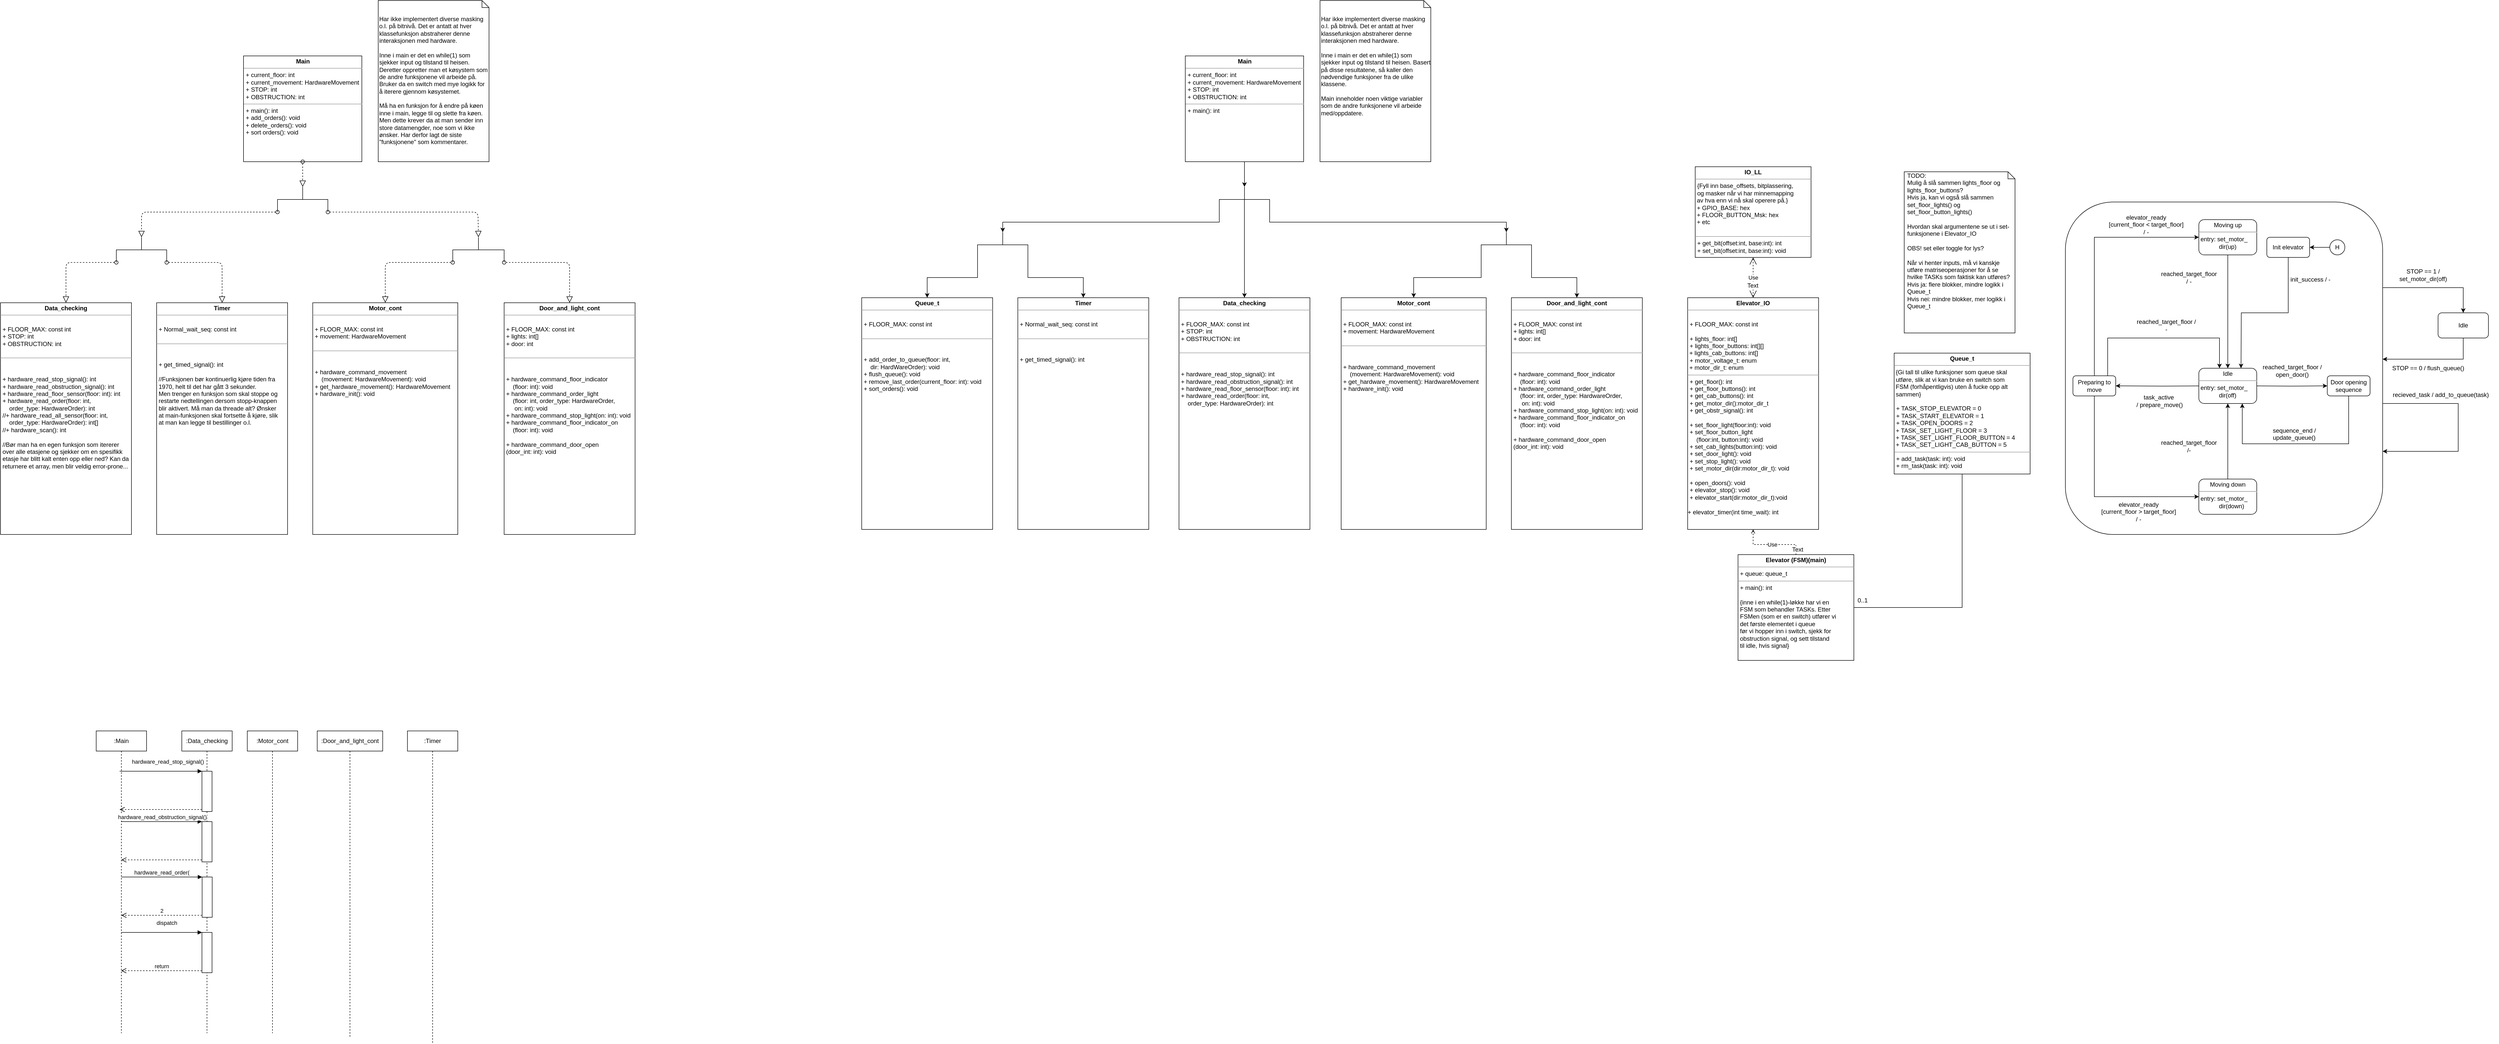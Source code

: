<mxfile version="12.6.5" type="github">
  <diagram id="YrEsEyhWu3hXoQOjm_HI" name="Page-1">
    <mxGraphModel dx="4281" dy="1478" grid="1" gridSize="10" guides="1" tooltips="1" connect="1" arrows="1" fold="1" page="1" pageScale="1" pageWidth="850" pageHeight="1100" math="0" shadow="0">
      <root>
        <mxCell id="0"/>
        <mxCell id="1" parent="0"/>
        <mxCell id="C38wLQTlaXFm4lsVWahA-2" style="edgeStyle=orthogonalEdgeStyle;rounded=0;orthogonalLoop=1;jettySize=auto;html=1;entryX=1;entryY=0.75;entryDx=0;entryDy=0;" parent="1" target="C38wLQTlaXFm4lsVWahA-3" edge="1">
          <mxGeometry relative="1" as="geometry">
            <mxPoint x="1420" y="469" as="sourcePoint"/>
            <mxPoint x="1570" y="535" as="targetPoint"/>
            <Array as="points">
              <mxPoint x="1420" y="510"/>
              <mxPoint x="1570" y="510"/>
              <mxPoint x="1570" y="605"/>
            </Array>
          </mxGeometry>
        </mxCell>
        <mxCell id="C38wLQTlaXFm4lsVWahA-3" value="" style="rounded=1;whiteSpace=wrap;html=1;shadow=0;glass=0;comic=0;" parent="1" vertex="1">
          <mxGeometry x="790" y="110" width="630" height="660" as="geometry"/>
        </mxCell>
        <mxCell id="C38wLQTlaXFm4lsVWahA-4" value="&lt;p style=&quot;margin: 0px ; margin-top: 4px ; text-align: center&quot;&gt;&lt;b&gt;Elevator_IO&lt;/b&gt;&lt;/p&gt;&lt;hr size=&quot;1&quot;&gt;&lt;br&gt;&lt;p style=&quot;margin: 0px ; margin-left: 4px&quot;&gt;+ FLOOR_MAX: const int&lt;/p&gt;&lt;p style=&quot;margin: 0px ; margin-left: 4px&quot;&gt;&lt;br&gt;&lt;/p&gt;&lt;p style=&quot;margin: 0px ; margin-left: 4px&quot;&gt;+ lights_floor: int[]&lt;/p&gt;&lt;p style=&quot;margin: 0px ; margin-left: 4px&quot;&gt;+ lights_floor_buttons: int[][]&lt;/p&gt;&amp;nbsp;+ lights_cab_buttons: int[]&lt;br&gt;&lt;p style=&quot;margin: 0px ; margin-left: 4px&quot;&gt;+ motor_voltage_t: enum&lt;/p&gt;&amp;nbsp;+ motor_dir_t: enum&lt;hr size=&quot;1&quot;&gt;&lt;p style=&quot;margin: 0px ; margin-left: 4px&quot;&gt;+ get_floor(): int&lt;/p&gt;&lt;p style=&quot;margin: 0px ; margin-left: 4px&quot;&gt;+ get_floor_buttons(): int&lt;/p&gt;&lt;p style=&quot;margin: 0px ; margin-left: 4px&quot;&gt;+ get_cab_buttons(): int&lt;br&gt;&lt;/p&gt;&lt;p style=&quot;margin: 0px ; margin-left: 4px&quot;&gt;+ get_motor_dir():motor_dir_t&lt;/p&gt;&lt;p style=&quot;margin: 0px ; margin-left: 4px&quot;&gt;+ get_obstr_signal(): int&lt;/p&gt;&lt;p style=&quot;margin: 0px ; margin-left: 4px&quot;&gt;&lt;br&gt;&lt;/p&gt;&lt;p style=&quot;margin: 0px ; margin-left: 4px&quot;&gt;+ set_floor_light(floor:int): void&lt;/p&gt;&lt;p style=&quot;margin: 0px ; margin-left: 4px&quot;&gt;+ set_floor_button_light&lt;/p&gt;&lt;p style=&quot;margin: 0px ; margin-left: 4px&quot;&gt;&amp;nbsp;&amp;nbsp;&amp;nbsp; (floor:int, button:int): void&lt;/p&gt;&lt;p style=&quot;margin: 0px ; margin-left: 4px&quot;&gt;+ set_cab_lights(button:int): void&lt;/p&gt;&lt;p style=&quot;margin: 0px ; margin-left: 4px&quot;&gt;+ set_door_light(): void&lt;/p&gt;&lt;p style=&quot;margin: 0px ; margin-left: 4px&quot;&gt;+ set_stop_light(): void&lt;/p&gt;&lt;p style=&quot;margin: 0px ; margin-left: 4px&quot;&gt;+ set_motor_dir(dir:motor_dir_t): void&lt;br&gt;&lt;/p&gt;&lt;p style=&quot;margin: 0px ; margin-left: 4px&quot;&gt;&lt;br&gt;&lt;/p&gt;&lt;p style=&quot;margin: 0px ; margin-left: 4px&quot;&gt;+ open_doors(): void&lt;/p&gt;&lt;p style=&quot;margin: 0px ; margin-left: 4px&quot;&gt;+ elevator_stop(): void&lt;/p&gt;&lt;p style=&quot;margin: 0px ; margin-left: 4px&quot;&gt;+ elevator_start(dir:motor_dir_t):void&lt;/p&gt;&lt;p style=&quot;margin: 0px ; margin-left: 4px&quot;&gt;&lt;br&gt;&lt;/p&gt;+ elevator_timer(int time_wait): int " style="verticalAlign=top;align=left;overflow=fill;fontSize=12;fontFamily=Helvetica;html=1;rounded=0;shadow=0;comic=0;labelBackgroundColor=none;strokeWidth=1" parent="1" vertex="1">
          <mxGeometry x="40" y="300" width="260" height="460" as="geometry"/>
        </mxCell>
        <mxCell id="C38wLQTlaXFm4lsVWahA-5" value="&lt;p style=&quot;margin: 0px ; margin-top: 4px ; text-align: center&quot;&gt;&lt;b&gt;IO_LL&lt;br&gt;&lt;/b&gt;&lt;/p&gt;&lt;hr size=&quot;1&quot;&gt;&lt;p style=&quot;margin: 0px ; margin-left: 4px&quot;&gt;{Fyll inn base_offsets, bitplassering,&lt;/p&gt;&lt;p style=&quot;margin: 0px ; margin-left: 4px&quot;&gt;og masker når vi har minnemapping&lt;/p&gt;&lt;div&gt;&amp;nbsp;av hva enn vi nå skal operere på.}&lt;/div&gt;&lt;div&gt;&amp;nbsp;+ GPIO_BASE: hex&lt;br&gt;&lt;/div&gt;&lt;div&gt;&amp;nbsp;+ FLOOR_BUTTON_Msk: hex&lt;br&gt;&lt;/div&gt;&lt;div&gt;&amp;nbsp;+ etc &lt;br&gt;&lt;/div&gt;&lt;div&gt;&lt;br&gt;&lt;/div&gt;&lt;hr size=&quot;1&quot;&gt;&lt;p style=&quot;margin: 0px ; margin-left: 4px&quot;&gt;+ get_bit(offset:int, base:int): int&lt;/p&gt;&lt;p style=&quot;margin: 0px ; margin-left: 4px&quot;&gt;+ set_bit(offset:int, base:int): void&lt;/p&gt;&lt;p style=&quot;margin: 0px ; margin-left: 4px&quot;&gt;&lt;br&gt;&lt;/p&gt;" style="verticalAlign=top;align=left;overflow=fill;fontSize=12;fontFamily=Helvetica;html=1;rounded=0;shadow=0;comic=0;labelBackgroundColor=none;strokeWidth=1" parent="1" vertex="1">
          <mxGeometry x="55" y="40" width="230" height="180" as="geometry"/>
        </mxCell>
        <mxCell id="C38wLQTlaXFm4lsVWahA-6" value="&lt;p style=&quot;margin: 0px ; margin-top: 4px ; text-align: center&quot;&gt;&lt;b&gt;Elevator (FSM)(main)&lt;br&gt;&lt;/b&gt;&lt;/p&gt;&lt;hr size=&quot;1&quot;&gt;&lt;p style=&quot;margin: 0px ; margin-left: 4px&quot;&gt;+ queue: queue_t&lt;br&gt;&lt;/p&gt;&lt;hr size=&quot;1&quot;&gt;&lt;p style=&quot;margin: 0px ; margin-left: 4px&quot;&gt;+ main(): int&lt;/p&gt;&lt;p style=&quot;margin: 0px ; margin-left: 4px&quot;&gt;&lt;br&gt;&lt;/p&gt;&lt;p style=&quot;margin: 0px ; margin-left: 4px&quot;&gt;{inne i en while(1)-løkke har vi en&lt;/p&gt;&lt;p style=&quot;margin: 0px ; margin-left: 4px&quot;&gt;FSM som behandler TASKs. Etter&lt;/p&gt;&lt;p style=&quot;margin: 0px ; margin-left: 4px&quot;&gt;FSMen (som er en switch) utfører vi&lt;/p&gt;&lt;p style=&quot;margin: 0px ; margin-left: 4px&quot;&gt;det første elementet i queue&lt;/p&gt;&lt;p style=&quot;margin: 0px ; margin-left: 4px&quot;&gt;før vi hopper inn i switch, sjekk for&lt;/p&gt;&lt;p style=&quot;margin: 0px ; margin-left: 4px&quot;&gt;obstruction signal, og sett tilstand&lt;/p&gt;&lt;p style=&quot;margin: 0px ; margin-left: 4px&quot;&gt;til idle, hvis signal}&lt;br&gt;&lt;/p&gt;&lt;p style=&quot;margin: 0px ; margin-left: 4px&quot;&gt;&lt;br&gt;&lt;/p&gt;&lt;p style=&quot;margin: 0px ; margin-left: 4px&quot;&gt;&lt;br&gt;&lt;/p&gt;" style="verticalAlign=top;align=left;overflow=fill;fontSize=12;fontFamily=Helvetica;html=1;rounded=0;shadow=0;comic=0;labelBackgroundColor=none;strokeWidth=1" parent="1" vertex="1">
          <mxGeometry x="140" y="810" width="230" height="210" as="geometry"/>
        </mxCell>
        <mxCell id="C38wLQTlaXFm4lsVWahA-7" value="&lt;p style=&quot;margin: 0px ; margin-top: 4px ; text-align: center&quot;&gt;&lt;b&gt;Queue_t&lt;br&gt;&lt;/b&gt;&lt;/p&gt;&lt;hr size=&quot;1&quot;&gt;&lt;div&gt;&amp;nbsp;{Gi tall til ulike funksjoner som queue skal&lt;/div&gt;&lt;div&gt;&amp;nbsp;utføre, slik at vi kan bruke en switch som&lt;/div&gt;&lt;div&gt;&amp;nbsp;FSM (forhåpentligvis) uten å fucke opp alt&lt;/div&gt;&lt;div&gt;&amp;nbsp;sammen}&lt;/div&gt;&lt;p style=&quot;margin: 0px ; margin-left: 4px&quot;&gt;&lt;br&gt;&lt;/p&gt;&lt;p style=&quot;margin: 0px ; margin-left: 4px&quot;&gt;+ TASK_STOP_ELEVATOR = 0&lt;br&gt;&lt;/p&gt;&lt;p style=&quot;margin: 0px ; margin-left: 4px&quot;&gt;+ TASK_START_ELEVATOR = 1&lt;br&gt;&lt;/p&gt;&lt;p style=&quot;margin: 0px ; margin-left: 4px&quot;&gt;+ TASK_OPEN_DOORS = 2&lt;br&gt;&lt;/p&gt;&lt;div&gt;&amp;nbsp;+ TASK_SET_LIGHT_FLOOR = 3&lt;br&gt;&lt;/div&gt;&lt;div&gt;&amp;nbsp;+ TASK_SET_LIGHT_FLOOR_BUTTON = 4&lt;br&gt;&lt;/div&gt;&lt;div&gt;&amp;nbsp;+ TASK_SET_LIGHT_CAB_BUTTON = 5&lt;br&gt;&lt;/div&gt;&lt;hr size=&quot;1&quot;&gt;&lt;p style=&quot;margin: 0px ; margin-left: 4px&quot;&gt;+ add_task(task: int): void&lt;/p&gt;&lt;p style=&quot;margin: 0px ; margin-left: 4px&quot;&gt;+ rm_task(task: int): void&lt;/p&gt;&lt;p style=&quot;margin: 0px ; margin-left: 4px&quot;&gt;&lt;br&gt;&lt;/p&gt;" style="verticalAlign=top;align=left;overflow=fill;fontSize=12;fontFamily=Helvetica;html=1;rounded=0;shadow=0;comic=0;labelBackgroundColor=none;strokeWidth=1" parent="1" vertex="1">
          <mxGeometry x="450" y="410" width="270" height="240" as="geometry"/>
        </mxCell>
        <mxCell id="C38wLQTlaXFm4lsVWahA-8" value="Use" style="endArrow=open;endSize=12;dashed=1;html=1;exitX=0.5;exitY=1;exitDx=0;exitDy=0;entryX=0.5;entryY=0;entryDx=0;entryDy=0;rounded=0;startArrow=open;startFill=0;" parent="1" source="C38wLQTlaXFm4lsVWahA-4" target="C38wLQTlaXFm4lsVWahA-6" edge="1">
          <mxGeometry width="160" relative="1" as="geometry">
            <mxPoint x="40" y="1040" as="sourcePoint"/>
            <mxPoint x="200" y="1040" as="targetPoint"/>
            <Array as="points">
              <mxPoint x="170" y="760"/>
              <mxPoint x="170" y="790"/>
              <mxPoint x="255" y="790"/>
            </Array>
          </mxGeometry>
        </mxCell>
        <mxCell id="3VnhiomoSgGUoQ1_OZB9-8" value="Text" style="text;html=1;align=center;verticalAlign=middle;resizable=0;points=[];labelBackgroundColor=#ffffff;" parent="C38wLQTlaXFm4lsVWahA-8" vertex="1" connectable="0">
          <mxGeometry x="0.852" y="3" relative="1" as="geometry">
            <mxPoint as="offset"/>
          </mxGeometry>
        </mxCell>
        <mxCell id="C38wLQTlaXFm4lsVWahA-9" value="" style="endArrow=none;endSize=12;html=1;exitX=0.5;exitY=1;exitDx=0;exitDy=0;entryX=1;entryY=0.5;entryDx=0;entryDy=0;rounded=0;endFill=0;" parent="1" source="C38wLQTlaXFm4lsVWahA-7" target="C38wLQTlaXFm4lsVWahA-6" edge="1">
          <mxGeometry x="0.5" width="160" relative="1" as="geometry">
            <mxPoint x="40" y="1040" as="sourcePoint"/>
            <mxPoint x="200" y="1040" as="targetPoint"/>
            <Array as="points">
              <mxPoint x="585" y="915"/>
            </Array>
            <mxPoint as="offset"/>
          </mxGeometry>
        </mxCell>
        <mxCell id="C38wLQTlaXFm4lsVWahA-10" value="Use" style="endArrow=open;endSize=12;dashed=1;html=1;strokeWidth=1;entryX=0.5;entryY=1;entryDx=0;entryDy=0;exitX=0.5;exitY=0;exitDx=0;exitDy=0;startArrow=open;startSize=12;startFill=0;rounded=0;" parent="1" source="C38wLQTlaXFm4lsVWahA-4" target="C38wLQTlaXFm4lsVWahA-5" edge="1">
          <mxGeometry width="160" relative="1" as="geometry">
            <mxPoint x="40" y="1040" as="sourcePoint"/>
            <mxPoint x="200" y="1040" as="targetPoint"/>
          </mxGeometry>
        </mxCell>
        <mxCell id="3VnhiomoSgGUoQ1_OZB9-6" value="Text" style="text;html=1;align=center;verticalAlign=middle;resizable=0;points=[];labelBackgroundColor=#ffffff;" parent="C38wLQTlaXFm4lsVWahA-10" vertex="1" connectable="0">
          <mxGeometry x="-0.4" y="1" relative="1" as="geometry">
            <mxPoint as="offset"/>
          </mxGeometry>
        </mxCell>
        <mxCell id="C38wLQTlaXFm4lsVWahA-11" value="&lt;p style=&quot;margin: 0px ; margin-left: 4px&quot;&gt;TODO:&lt;/p&gt;&lt;p style=&quot;margin: 0px ; margin-left: 4px&quot;&gt;Mulig å slå sammen lights_floor og lights_floor_buttons?&lt;/p&gt;&lt;p style=&quot;margin: 0px ; margin-left: 4px&quot;&gt;Hvis ja, kan vi også slå sammen set_floor_lights() og set_floor_button_lights()&lt;/p&gt;&lt;p style=&quot;margin: 0px ; margin-left: 4px&quot;&gt;&lt;br&gt;&lt;/p&gt;&lt;p style=&quot;margin: 0px ; margin-left: 4px&quot;&gt;Hvordan skal argumentene se ut i set-funksjonene i Elevator_IO&lt;/p&gt;&lt;p style=&quot;margin: 0px ; margin-left: 4px&quot;&gt;&lt;br&gt;&lt;/p&gt;&lt;p style=&quot;margin: 0px ; margin-left: 4px&quot;&gt;OBS! set eller toggle for lys?&lt;/p&gt;&lt;p style=&quot;margin: 0px ; margin-left: 4px&quot;&gt;&lt;br&gt;&lt;/p&gt;&lt;p style=&quot;margin: 0px ; margin-left: 4px&quot;&gt;Når vi henter inputs, må vi kanskje&lt;/p&gt;&lt;p style=&quot;margin: 0px ; margin-left: 4px&quot;&gt;utføre matriseoperasjoner for å se&lt;/p&gt;&lt;p style=&quot;margin: 0px ; margin-left: 4px&quot;&gt;hvilke TASKs som faktisk kan utføres?&lt;br&gt;&lt;/p&gt;&lt;p style=&quot;margin: 0px ; margin-left: 4px&quot;&gt;Hvis ja: flere blokker, mindre logikk i Queue_t&lt;/p&gt;&lt;p style=&quot;margin: 0px ; margin-left: 4px&quot;&gt;Hvis nei: mindre blokker, mer logikk i Queue_t&lt;br&gt;&lt;/p&gt;" style="shape=note;whiteSpace=wrap;html=1;size=14;verticalAlign=top;align=left;spacingTop=-6;" parent="1" vertex="1">
          <mxGeometry x="470" y="50" width="220" height="320" as="geometry"/>
        </mxCell>
        <mxCell id="C38wLQTlaXFm4lsVWahA-12" value="0..1" style="text;html=1;align=center;verticalAlign=middle;resizable=0;points=[];autosize=1;" parent="1" vertex="1">
          <mxGeometry x="367" y="891" width="40" height="20" as="geometry"/>
        </mxCell>
        <mxCell id="C38wLQTlaXFm4lsVWahA-13" style="edgeStyle=orthogonalEdgeStyle;curved=1;orthogonalLoop=1;jettySize=auto;html=1;entryX=0;entryY=0.5;entryDx=0;entryDy=0;startArrow=none;startFill=0;endArrow=classic;endFill=1;exitX=0;exitY=0.5;exitDx=0;exitDy=0;" parent="1" edge="1">
          <mxGeometry relative="1" as="geometry">
            <Array as="points">
              <mxPoint x="820" y="715"/>
              <mxPoint x="820" y="215"/>
            </Array>
            <mxPoint x="870" y="715" as="sourcePoint"/>
          </mxGeometry>
        </mxCell>
        <mxCell id="C38wLQTlaXFm4lsVWahA-14" style="edgeStyle=orthogonalEdgeStyle;curved=1;orthogonalLoop=1;jettySize=auto;html=1;exitX=1;exitY=1;exitDx=0;exitDy=0;entryX=1;entryY=0.5;entryDx=0;entryDy=0;startArrow=none;startFill=0;endArrow=classic;endFill=1;" parent="1" edge="1">
          <mxGeometry relative="1" as="geometry">
            <Array as="points">
              <mxPoint x="1219" y="775"/>
              <mxPoint x="1620" y="775"/>
              <mxPoint x="1620" y="215"/>
            </Array>
            <mxPoint x="1250" y="215" as="targetPoint"/>
          </mxGeometry>
        </mxCell>
        <mxCell id="C38wLQTlaXFm4lsVWahA-15" style="edgeStyle=orthogonalEdgeStyle;rounded=0;orthogonalLoop=1;jettySize=auto;html=1;entryX=0.5;entryY=0;entryDx=0;entryDy=0;exitX=1;exitY=0.267;exitDx=0;exitDy=0;exitPerimeter=0;" parent="1" source="C38wLQTlaXFm4lsVWahA-3" target="C38wLQTlaXFm4lsVWahA-17" edge="1">
          <mxGeometry relative="1" as="geometry">
            <mxPoint x="1460" y="280" as="sourcePoint"/>
            <Array as="points">
              <mxPoint x="1420" y="280"/>
              <mxPoint x="1580" y="280"/>
            </Array>
          </mxGeometry>
        </mxCell>
        <mxCell id="C38wLQTlaXFm4lsVWahA-16" style="edgeStyle=orthogonalEdgeStyle;rounded=0;orthogonalLoop=1;jettySize=auto;html=1;exitX=0.5;exitY=1;exitDx=0;exitDy=0;" parent="1" source="C38wLQTlaXFm4lsVWahA-17" target="C38wLQTlaXFm4lsVWahA-3" edge="1">
          <mxGeometry relative="1" as="geometry">
            <mxPoint x="1560" y="422" as="targetPoint"/>
            <Array as="points">
              <mxPoint x="1580" y="422"/>
            </Array>
          </mxGeometry>
        </mxCell>
        <mxCell id="C38wLQTlaXFm4lsVWahA-17" value="&lt;div&gt;Idle&lt;br&gt;&lt;/div&gt;" style="rounded=1;whiteSpace=wrap;html=1;" parent="1" vertex="1">
          <mxGeometry x="1530" y="330" width="100" height="50" as="geometry"/>
        </mxCell>
        <mxCell id="C38wLQTlaXFm4lsVWahA-18" value="&lt;div&gt;STOP == 1 /&lt;/div&gt;&lt;div&gt;set_motor_dir(off)&lt;/div&gt;" style="text;html=1;align=center;verticalAlign=middle;resizable=0;points=[];autosize=1;" parent="1" vertex="1">
          <mxGeometry x="1440" y="240" width="120" height="30" as="geometry"/>
        </mxCell>
        <mxCell id="C38wLQTlaXFm4lsVWahA-19" value="STOP == 0 / flush_queue()" style="text;html=1;align=center;verticalAlign=middle;resizable=0;points=[];autosize=1;" parent="1" vertex="1">
          <mxGeometry x="1430" y="430" width="160" height="20" as="geometry"/>
        </mxCell>
        <mxCell id="C38wLQTlaXFm4lsVWahA-20" style="edgeStyle=orthogonalEdgeStyle;rounded=0;orthogonalLoop=1;jettySize=auto;html=1;exitX=0;exitY=0.5;exitDx=0;exitDy=0;entryX=1;entryY=0.5;entryDx=0;entryDy=0;" parent="1" source="C38wLQTlaXFm4lsVWahA-21" target="C38wLQTlaXFm4lsVWahA-33" edge="1">
          <mxGeometry relative="1" as="geometry"/>
        </mxCell>
        <mxCell id="C38wLQTlaXFm4lsVWahA-21" value="H" style="ellipse;whiteSpace=wrap;html=1;aspect=fixed;" parent="1" vertex="1">
          <mxGeometry x="1315" y="185" width="30" height="30" as="geometry"/>
        </mxCell>
        <mxCell id="C38wLQTlaXFm4lsVWahA-22" value="" style="edgeStyle=orthogonalEdgeStyle;rounded=0;orthogonalLoop=1;jettySize=auto;html=1;" parent="1" target="C38wLQTlaXFm4lsVWahA-29" edge="1">
          <mxGeometry relative="1" as="geometry">
            <mxPoint x="1160" y="475" as="sourcePoint"/>
          </mxGeometry>
        </mxCell>
        <mxCell id="C38wLQTlaXFm4lsVWahA-23" value="" style="edgeStyle=orthogonalEdgeStyle;rounded=0;orthogonalLoop=1;jettySize=auto;html=1;" parent="1" target="C38wLQTlaXFm4lsVWahA-27" edge="1">
          <mxGeometry relative="1" as="geometry">
            <mxPoint x="1075" y="475" as="sourcePoint"/>
          </mxGeometry>
        </mxCell>
        <mxCell id="C38wLQTlaXFm4lsVWahA-24" style="edgeStyle=orthogonalEdgeStyle;rounded=0;orthogonalLoop=1;jettySize=auto;html=1;exitX=0.75;exitY=0;exitDx=0;exitDy=0;entryX=0.25;entryY=0;entryDx=0;entryDy=0;" parent="1" source="C38wLQTlaXFm4lsVWahA-27" edge="1">
          <mxGeometry relative="1" as="geometry">
            <Array as="points">
              <mxPoint x="874" y="380"/>
              <mxPoint x="1096" y="380"/>
            </Array>
            <mxPoint x="1096" y="440" as="targetPoint"/>
          </mxGeometry>
        </mxCell>
        <mxCell id="C38wLQTlaXFm4lsVWahA-25" style="edgeStyle=orthogonalEdgeStyle;rounded=0;orthogonalLoop=1;jettySize=auto;html=1;exitX=0.5;exitY=1;exitDx=0;exitDy=0;entryX=0;entryY=0.5;entryDx=0;entryDy=0;" parent="1" source="C38wLQTlaXFm4lsVWahA-27" target="C38wLQTlaXFm4lsVWahA-45" edge="1">
          <mxGeometry relative="1" as="geometry"/>
        </mxCell>
        <mxCell id="C38wLQTlaXFm4lsVWahA-26" style="edgeStyle=orthogonalEdgeStyle;rounded=0;orthogonalLoop=1;jettySize=auto;html=1;exitX=0.5;exitY=0;exitDx=0;exitDy=0;entryX=0;entryY=0.5;entryDx=0;entryDy=0;" parent="1" source="C38wLQTlaXFm4lsVWahA-27" target="C38wLQTlaXFm4lsVWahA-43" edge="1">
          <mxGeometry relative="1" as="geometry"/>
        </mxCell>
        <mxCell id="C38wLQTlaXFm4lsVWahA-27" value="Preparing to move" style="rounded=1;whiteSpace=wrap;html=1;shadow=0;glass=0;comic=0;" parent="1" vertex="1">
          <mxGeometry x="805" y="455" width="85" height="40" as="geometry"/>
        </mxCell>
        <mxCell id="C38wLQTlaXFm4lsVWahA-28" style="edgeStyle=orthogonalEdgeStyle;rounded=0;orthogonalLoop=1;jettySize=auto;html=1;exitX=0.5;exitY=1;exitDx=0;exitDy=0;entryX=0.75;entryY=1;entryDx=0;entryDy=0;" parent="1" source="C38wLQTlaXFm4lsVWahA-29" target="C38wLQTlaXFm4lsVWahA-41" edge="1">
          <mxGeometry relative="1" as="geometry">
            <mxPoint x="1352.5" y="600" as="targetPoint"/>
            <Array as="points">
              <mxPoint x="1353" y="590"/>
              <mxPoint x="1141" y="590"/>
            </Array>
          </mxGeometry>
        </mxCell>
        <mxCell id="C38wLQTlaXFm4lsVWahA-29" value="Door opening sequence" style="rounded=1;whiteSpace=wrap;html=1;shadow=0;glass=0;comic=0;" parent="1" vertex="1">
          <mxGeometry x="1310" y="455" width="85" height="40" as="geometry"/>
        </mxCell>
        <mxCell id="C38wLQTlaXFm4lsVWahA-32" style="edgeStyle=orthogonalEdgeStyle;rounded=0;orthogonalLoop=1;jettySize=auto;html=1;exitX=0.5;exitY=1;exitDx=0;exitDy=0;entryX=0.75;entryY=0;entryDx=0;entryDy=0;" parent="1" source="C38wLQTlaXFm4lsVWahA-33" edge="1">
          <mxGeometry relative="1" as="geometry">
            <mxPoint x="1138.75" y="440" as="targetPoint"/>
          </mxGeometry>
        </mxCell>
        <mxCell id="C38wLQTlaXFm4lsVWahA-33" value="Init elevator" style="rounded=1;whiteSpace=wrap;html=1;shadow=0;glass=0;comic=0;" parent="1" vertex="1">
          <mxGeometry x="1190" y="180" width="85" height="40" as="geometry"/>
        </mxCell>
        <mxCell id="C38wLQTlaXFm4lsVWahA-34" value="&lt;div&gt;reached_target_floor&lt;/div&gt;&lt;div&gt;/-&lt;br&gt;&lt;/div&gt;" style="text;html=1;align=center;verticalAlign=middle;resizable=0;points=[];autosize=1;" parent="1" vertex="1">
          <mxGeometry x="965" y="580" width="140" height="30" as="geometry"/>
        </mxCell>
        <mxCell id="C38wLQTlaXFm4lsVWahA-35" value="&lt;div&gt;reached_target_floor / &lt;br&gt;&lt;/div&gt;&lt;div&gt;open_door()&lt;br&gt;&lt;/div&gt;" style="text;html=1;align=center;verticalAlign=middle;resizable=0;points=[];autosize=1;" parent="1" vertex="1">
          <mxGeometry x="1165" y="430" width="150" height="30" as="geometry"/>
        </mxCell>
        <mxCell id="C38wLQTlaXFm4lsVWahA-36" value="&lt;div&gt;task_active&lt;br&gt;&lt;/div&gt;&amp;nbsp;/ prepare_move()" style="text;html=1;align=center;verticalAlign=middle;resizable=0;points=[];autosize=1;" parent="1" vertex="1">
          <mxGeometry x="915" y="490" width="120" height="30" as="geometry"/>
        </mxCell>
        <mxCell id="C38wLQTlaXFm4lsVWahA-37" value="&lt;div&gt;reached_target_floor &lt;br&gt;&lt;/div&gt;&lt;div&gt;/ -&lt;br&gt;&lt;/div&gt;" style="text;html=1;align=center;verticalAlign=middle;resizable=0;points=[];autosize=1;" parent="1" vertex="1">
          <mxGeometry x="965" y="245" width="140" height="30" as="geometry"/>
        </mxCell>
        <mxCell id="C38wLQTlaXFm4lsVWahA-38" value="&lt;div&gt;elevator_ready&lt;/div&gt;&lt;div&gt;[current_floor &amp;lt; target_floor]&lt;/div&gt;&lt;div&gt;/ -&lt;/div&gt;" style="text;html=1;align=center;verticalAlign=middle;resizable=0;points=[];autosize=1;" parent="1" vertex="1">
          <mxGeometry x="855" y="130" width="190" height="50" as="geometry"/>
        </mxCell>
        <mxCell id="C38wLQTlaXFm4lsVWahA-39" value="&lt;div&gt;elevator_ready&lt;/div&gt;&lt;div&gt;[current_floor &amp;gt; target_floor]&lt;/div&gt;&lt;div&gt;/ -&lt;/div&gt;" style="text;html=1;align=center;verticalAlign=middle;resizable=0;points=[];autosize=1;" parent="1" vertex="1">
          <mxGeometry x="840" y="700" width="190" height="50" as="geometry"/>
        </mxCell>
        <mxCell id="C38wLQTlaXFm4lsVWahA-40" value="&lt;div&gt;reached_target_floor /&lt;/div&gt;&lt;div&gt;-&lt;br&gt;&lt;/div&gt;" style="text;html=1;align=center;verticalAlign=middle;resizable=0;points=[];autosize=1;" parent="1" vertex="1">
          <mxGeometry x="915" y="340" width="150" height="30" as="geometry"/>
        </mxCell>
        <mxCell id="C38wLQTlaXFm4lsVWahA-41" value="&lt;p style=&quot;margin: 4px 0px 0px&quot; align=&quot;center&quot;&gt;Idle&lt;br&gt;&lt;/p&gt;&lt;hr&gt;&lt;div&gt;&amp;nbsp;entry: set_motor_&lt;/div&gt;&lt;div&gt;&amp;nbsp;&amp;nbsp;&amp;nbsp;&amp;nbsp;&amp;nbsp;&amp;nbsp;&amp;nbsp;&amp;nbsp;&amp;nbsp;&amp;nbsp;&amp;nbsp; dir(off)&lt;br&gt;&lt;/div&gt;&lt;div&gt;&lt;br&gt;&lt;br&gt;&lt;/div&gt;" style="verticalAlign=top;align=left;overflow=fill;fontSize=12;fontFamily=Helvetica;html=1;shadow=0;glass=0;comic=0;rounded=1;" parent="1" vertex="1">
          <mxGeometry x="1055" y="440" width="115" height="70" as="geometry"/>
        </mxCell>
        <mxCell id="C38wLQTlaXFm4lsVWahA-42" style="edgeStyle=orthogonalEdgeStyle;rounded=0;orthogonalLoop=1;jettySize=auto;html=1;exitX=0.5;exitY=1;exitDx=0;exitDy=0;entryX=0.5;entryY=0;entryDx=0;entryDy=0;" parent="1" source="C38wLQTlaXFm4lsVWahA-43" target="C38wLQTlaXFm4lsVWahA-41" edge="1">
          <mxGeometry relative="1" as="geometry"/>
        </mxCell>
        <mxCell id="C38wLQTlaXFm4lsVWahA-43" value="&lt;p style=&quot;margin: 4px 0px 0px&quot; align=&quot;center&quot;&gt;Moving up&lt;br&gt;&lt;/p&gt;&lt;hr&gt;&lt;div&gt;&amp;nbsp;entry: set_motor_&lt;/div&gt;&lt;div&gt;&amp;nbsp;&amp;nbsp;&amp;nbsp;&amp;nbsp;&amp;nbsp;&amp;nbsp;&amp;nbsp;&amp;nbsp;&amp;nbsp;&amp;nbsp;&amp;nbsp; dir(up)&lt;br&gt;&lt;/div&gt;&lt;div&gt;&lt;br&gt;&lt;br&gt;&lt;/div&gt;" style="verticalAlign=top;align=left;overflow=fill;fontSize=12;fontFamily=Helvetica;html=1;shadow=0;glass=0;comic=0;rounded=1;" parent="1" vertex="1">
          <mxGeometry x="1055" y="145" width="115" height="70" as="geometry"/>
        </mxCell>
        <mxCell id="C38wLQTlaXFm4lsVWahA-44" style="edgeStyle=orthogonalEdgeStyle;rounded=0;orthogonalLoop=1;jettySize=auto;html=1;exitX=0.5;exitY=0;exitDx=0;exitDy=0;entryX=0.5;entryY=1;entryDx=0;entryDy=0;" parent="1" source="C38wLQTlaXFm4lsVWahA-45" target="C38wLQTlaXFm4lsVWahA-41" edge="1">
          <mxGeometry relative="1" as="geometry"/>
        </mxCell>
        <mxCell id="C38wLQTlaXFm4lsVWahA-45" value="&lt;p style=&quot;margin: 4px 0px 0px&quot; align=&quot;center&quot;&gt;Moving down&lt;br&gt;&lt;/p&gt;&lt;hr&gt;&lt;div&gt;&amp;nbsp;entry: set_motor_&lt;/div&gt;&lt;div&gt;&amp;nbsp;&amp;nbsp;&amp;nbsp;&amp;nbsp;&amp;nbsp;&amp;nbsp;&amp;nbsp;&amp;nbsp;&amp;nbsp;&amp;nbsp;&amp;nbsp; dir(down)&lt;br&gt;&lt;/div&gt;&lt;div&gt;&lt;br&gt;&lt;br&gt;&lt;/div&gt;" style="verticalAlign=top;align=left;overflow=fill;fontSize=12;fontFamily=Helvetica;html=1;shadow=0;glass=0;comic=0;rounded=1;" parent="1" vertex="1">
          <mxGeometry x="1055" y="660" width="115" height="70" as="geometry"/>
        </mxCell>
        <mxCell id="C38wLQTlaXFm4lsVWahA-48" value="recieved_task / add_to_queue(task) " style="text;html=1;align=center;verticalAlign=middle;resizable=0;points=[];autosize=1;" parent="1" vertex="1">
          <mxGeometry x="1420" y="483" width="230" height="20" as="geometry"/>
        </mxCell>
        <mxCell id="C38wLQTlaXFm4lsVWahA-50" value="&lt;div&gt;sequence_end /&lt;/div&gt;&lt;div&gt;update_queue()&lt;/div&gt;" style="text;html=1;" parent="1" vertex="1">
          <mxGeometry x="1200" y="550" width="110" height="30" as="geometry"/>
        </mxCell>
        <mxCell id="C38wLQTlaXFm4lsVWahA-52" value="&lt;div&gt;init_success / -&lt;/div&gt;" style="text;html=1;" parent="1" vertex="1">
          <mxGeometry x="1235" y="250" width="100" height="30" as="geometry"/>
        </mxCell>
        <mxCell id="axhyzqgsORcEYQaSA5E--1" value="&lt;p style=&quot;margin: 0px ; margin-top: 4px ; text-align: center&quot;&gt;&lt;b&gt;Door_and_light_cont&lt;/b&gt;&lt;/p&gt;&lt;hr size=&quot;1&quot;&gt;&lt;br&gt;&lt;p style=&quot;margin: 0px ; margin-left: 4px&quot;&gt;+ FLOOR_MAX: const int&lt;/p&gt;&lt;p style=&quot;margin: 0px ; margin-left: 4px&quot;&gt;+ lights: int[]&lt;/p&gt;&lt;p style=&quot;margin: 0px ; margin-left: 4px&quot;&gt;+ door: int&lt;/p&gt;&lt;p style=&quot;margin: 0px ; margin-left: 4px&quot;&gt;&lt;br&gt;&lt;/p&gt;&lt;p style=&quot;margin: 0px ; margin-left: 4px&quot;&gt;&lt;/p&gt;&lt;hr size=&quot;1&quot;&gt;&lt;p style=&quot;margin: 0px ; margin-left: 4px&quot;&gt;&lt;br&gt;&lt;/p&gt;&lt;p style=&quot;margin: 0px ; margin-left: 4px&quot;&gt;&lt;br&gt;&lt;/p&gt;&lt;p style=&quot;margin: 0px ; margin-left: 4px&quot;&gt;+ hardware_command_floor_indicator&lt;/p&gt;&lt;p style=&quot;margin: 0px ; margin-left: 4px&quot;&gt;&amp;nbsp; &amp;nbsp; (floor: int): void&lt;/p&gt;&lt;p style=&quot;margin: 0px ; margin-left: 4px&quot;&gt;+ hardware_command_order_light&lt;/p&gt;&lt;p style=&quot;margin: 0px ; margin-left: 4px&quot;&gt;&amp;nbsp; &amp;nbsp; (floor: int, order_type: HardwareOrder,&amp;nbsp;&lt;/p&gt;&lt;p style=&quot;margin: 0px ; margin-left: 4px&quot;&gt;&amp;nbsp; &amp;nbsp; &amp;nbsp;on: int): void&lt;/p&gt;&lt;p style=&quot;margin: 0px ; margin-left: 4px&quot;&gt;+ hardware_command_stop_light(on: int): void&lt;/p&gt;&lt;p style=&quot;margin: 0px ; margin-left: 4px&quot;&gt;+ hardware_command_floor_indicator_on&lt;/p&gt;&lt;p style=&quot;margin: 0px ; margin-left: 4px&quot;&gt;&amp;nbsp; &amp;nbsp; (floor: int): void&lt;/p&gt;&lt;p style=&quot;margin: 0px ; margin-left: 4px&quot;&gt;&lt;br&gt;&lt;/p&gt;&lt;p style=&quot;margin: 0px 0px 0px 4px&quot;&gt;+ hardware_command_door_open&lt;/p&gt;&lt;p style=&quot;margin: 0px 0px 0px 4px&quot;&gt;(door_int: int): void&lt;/p&gt;&lt;p style=&quot;margin: 0px 0px 0px 4px&quot;&gt;&lt;br&gt;&lt;/p&gt;" style="verticalAlign=top;align=left;overflow=fill;fontSize=12;fontFamily=Helvetica;html=1;rounded=0;shadow=0;comic=0;labelBackgroundColor=none;strokeWidth=1" parent="1" vertex="1">
          <mxGeometry x="-310" y="300" width="260" height="460" as="geometry"/>
        </mxCell>
        <mxCell id="axhyzqgsORcEYQaSA5E--2" value="&lt;p style=&quot;margin: 0px ; margin-top: 4px ; text-align: center&quot;&gt;&lt;b&gt;Motor_cont&lt;/b&gt;&lt;/p&gt;&lt;hr size=&quot;1&quot;&gt;&lt;br&gt;&lt;p style=&quot;margin: 0px ; margin-left: 4px&quot;&gt;+ FLOOR_MAX: const int&lt;/p&gt;&lt;p style=&quot;margin: 0px ; margin-left: 4px&quot;&gt;+ movement: HardwareMovement&lt;/p&gt;&lt;p style=&quot;margin: 0px ; margin-left: 4px&quot;&gt;&lt;br&gt;&lt;/p&gt;&lt;p style=&quot;margin: 0px ; margin-left: 4px&quot;&gt;&lt;/p&gt;&lt;hr size=&quot;1&quot;&gt;&lt;p style=&quot;margin: 0px ; margin-left: 4px&quot;&gt;&lt;br&gt;&lt;/p&gt;&lt;p style=&quot;margin: 0px ; margin-left: 4px&quot;&gt;&lt;br&gt;&lt;/p&gt;&lt;p style=&quot;margin: 0px ; margin-left: 4px&quot;&gt;+ hardware_command_movement&lt;/p&gt;&lt;p style=&quot;margin: 0px ; margin-left: 4px&quot;&gt;&amp;nbsp; &amp;nbsp; (movement: HardwareMovement): void&lt;/p&gt;&lt;p style=&quot;margin: 0px ; margin-left: 4px&quot;&gt;+ get_hardware_movement(): HardwareMovement&lt;/p&gt;&lt;p style=&quot;margin: 0px ; margin-left: 4px&quot;&gt;+ hardware_init(): void&lt;/p&gt;" style="verticalAlign=top;align=left;overflow=fill;fontSize=12;fontFamily=Helvetica;html=1;rounded=0;shadow=0;comic=0;labelBackgroundColor=none;strokeWidth=1" parent="1" vertex="1">
          <mxGeometry x="-648" y="300" width="288" height="460" as="geometry"/>
        </mxCell>
        <mxCell id="axhyzqgsORcEYQaSA5E--4" value="&lt;p style=&quot;margin: 0px ; margin-top: 4px ; text-align: center&quot;&gt;&lt;b&gt;Data_checking&lt;/b&gt;&lt;/p&gt;&lt;hr size=&quot;1&quot;&gt;&lt;br&gt;&lt;p style=&quot;margin: 0px ; margin-left: 4px&quot;&gt;+ FLOOR_MAX: const int&lt;/p&gt;&lt;p style=&quot;margin: 0px ; margin-left: 4px&quot;&gt;+ STOP: int&lt;/p&gt;&lt;p style=&quot;margin: 0px ; margin-left: 4px&quot;&gt;+ OBSTRUCTION: int&lt;/p&gt;&lt;p style=&quot;margin: 0px ; margin-left: 4px&quot;&gt;&lt;br&gt;&lt;/p&gt;&lt;p style=&quot;margin: 0px ; margin-left: 4px&quot;&gt;&lt;/p&gt;&lt;hr size=&quot;1&quot;&gt;&lt;p style=&quot;margin: 0px ; margin-left: 4px&quot;&gt;&lt;br&gt;&lt;/p&gt;&lt;p style=&quot;margin: 0px ; margin-left: 4px&quot;&gt;&lt;br&gt;&lt;/p&gt;&lt;p style=&quot;margin: 0px ; margin-left: 4px&quot;&gt;+ hardware_read_stop_signal(): int&lt;/p&gt;&lt;p style=&quot;margin: 0px ; margin-left: 4px&quot;&gt;+ hardware_read_obstruction_signal(): int&lt;br&gt;&lt;/p&gt;&lt;p style=&quot;margin: 0px ; margin-left: 4px&quot;&gt;+ hardware_read_floor_sensor(floor: int): int&lt;/p&gt;&lt;p style=&quot;margin: 0px ; margin-left: 4px&quot;&gt;+ hardware_read_order(floor: int,&amp;nbsp;&lt;/p&gt;&lt;p style=&quot;margin: 0px ; margin-left: 4px&quot;&gt;&amp;nbsp; &amp;nbsp; order_type: HardwareOrder): int&lt;/p&gt;" style="verticalAlign=top;align=left;overflow=fill;fontSize=12;fontFamily=Helvetica;html=1;rounded=0;shadow=0;comic=0;labelBackgroundColor=none;strokeWidth=1" parent="1" vertex="1">
          <mxGeometry x="-970" y="300" width="260" height="460" as="geometry"/>
        </mxCell>
        <mxCell id="axhyzqgsORcEYQaSA5E--6" value="&lt;p style=&quot;margin: 0px ; margin-top: 4px ; text-align: center&quot;&gt;&lt;b&gt;Timer&lt;/b&gt;&lt;/p&gt;&lt;hr size=&quot;1&quot;&gt;&lt;br&gt;&lt;p style=&quot;margin: 0px ; margin-left: 4px&quot;&gt;+ Normal_wait_seq: const int&lt;/p&gt;&lt;p style=&quot;margin: 0px ; margin-left: 4px&quot;&gt;&lt;br&gt;&lt;/p&gt;&lt;p style=&quot;margin: 0px ; margin-left: 4px&quot;&gt;&lt;/p&gt;&lt;hr size=&quot;1&quot;&gt;&lt;p style=&quot;margin: 0px ; margin-left: 4px&quot;&gt;&lt;br&gt;&lt;/p&gt;&lt;p style=&quot;margin: 0px ; margin-left: 4px&quot;&gt;&lt;br&gt;&lt;/p&gt;&lt;p style=&quot;margin: 0px ; margin-left: 4px&quot;&gt;+ get_timed_signal(): int&amp;nbsp;&lt;/p&gt;&lt;p style=&quot;margin: 0px ; margin-left: 4px&quot;&gt;&lt;br&gt;&lt;/p&gt;&lt;p style=&quot;margin: 0px ; margin-left: 4px&quot;&gt;&lt;br&gt;&lt;/p&gt;" style="verticalAlign=top;align=left;overflow=fill;fontSize=12;fontFamily=Helvetica;html=1;rounded=0;shadow=0;comic=0;labelBackgroundColor=none;strokeWidth=1" parent="1" vertex="1">
          <mxGeometry x="-1290" y="300" width="260" height="460" as="geometry"/>
        </mxCell>
        <mxCell id="axhyzqgsORcEYQaSA5E--7" value="&lt;p style=&quot;margin: 0px ; margin-top: 4px ; text-align: center&quot;&gt;&lt;b&gt;Queue_t&lt;/b&gt;&lt;/p&gt;&lt;hr size=&quot;1&quot;&gt;&lt;br&gt;&lt;p style=&quot;margin: 0px ; margin-left: 4px&quot;&gt;+ FLOOR_MAX: const int&lt;/p&gt;&lt;p style=&quot;margin: 0px ; margin-left: 4px&quot;&gt;&lt;br&gt;&lt;/p&gt;&lt;p style=&quot;margin: 0px ; margin-left: 4px&quot;&gt;&lt;/p&gt;&lt;hr size=&quot;1&quot;&gt;&lt;p style=&quot;margin: 0px ; margin-left: 4px&quot;&gt;&lt;br&gt;&lt;/p&gt;&lt;p style=&quot;margin: 0px ; margin-left: 4px&quot;&gt;&lt;br&gt;&lt;/p&gt;&lt;p style=&quot;margin: 0px ; margin-left: 4px&quot;&gt;+ add_order_to_queue(floor: int,&amp;nbsp;&lt;/p&gt;&lt;p style=&quot;margin: 0px ; margin-left: 4px&quot;&gt;&amp;nbsp; &amp;nbsp; dir: HardWareOrder): void&lt;/p&gt;&lt;p style=&quot;margin: 0px ; margin-left: 4px&quot;&gt;&lt;span&gt;+ flush_queue(): void&lt;/span&gt;&lt;/p&gt;&lt;p style=&quot;margin: 0px ; margin-left: 4px&quot;&gt;&lt;span&gt;+ remove_last_order(current_floor: int): void&lt;/span&gt;&lt;/p&gt;&lt;p style=&quot;margin: 0px ; margin-left: 4px&quot;&gt;&lt;span&gt;+ sort_orders(): void&lt;/span&gt;&lt;/p&gt;&lt;p style=&quot;margin: 0px ; margin-left: 4px&quot;&gt;&lt;span&gt;&amp;nbsp; &amp;nbsp;&amp;nbsp;&lt;/span&gt;&lt;/p&gt;" style="verticalAlign=top;align=left;overflow=fill;fontSize=12;fontFamily=Helvetica;html=1;rounded=0;shadow=0;comic=0;labelBackgroundColor=none;strokeWidth=1" parent="1" vertex="1">
          <mxGeometry x="-1600" y="300" width="260" height="460" as="geometry"/>
        </mxCell>
        <mxCell id="3kJ3aB544xWbCwoQ9LIg-7" style="edgeStyle=orthogonalEdgeStyle;rounded=0;orthogonalLoop=1;jettySize=auto;html=1;exitX=0.5;exitY=1;exitDx=0;exitDy=0;entryX=0;entryY=0.5;entryDx=0;entryDy=0;entryPerimeter=0;" parent="1" source="3kJ3aB544xWbCwoQ9LIg-1" target="3kJ3aB544xWbCwoQ9LIg-3" edge="1">
          <mxGeometry relative="1" as="geometry"/>
        </mxCell>
        <mxCell id="3kJ3aB544xWbCwoQ9LIg-1" value="&lt;p style=&quot;margin: 0px ; margin-top: 4px ; text-align: center&quot;&gt;&lt;b&gt;Main&lt;br&gt;&lt;/b&gt;&lt;/p&gt;&lt;hr size=&quot;1&quot;&gt;&lt;p style=&quot;margin: 0px ; margin-left: 4px&quot;&gt;+ current_floor: int&lt;br&gt;&lt;/p&gt;&lt;p style=&quot;margin: 0px ; margin-left: 4px&quot;&gt;+ current_movement: HardwareMovement&lt;/p&gt;&lt;p style=&quot;margin: 0px ; margin-left: 4px&quot;&gt;+ STOP: int&lt;/p&gt;&lt;p style=&quot;margin: 0px ; margin-left: 4px&quot;&gt;+ OBSTRUCTION: int&lt;/p&gt;&lt;hr size=&quot;1&quot;&gt;&lt;p style=&quot;margin: 0px ; margin-left: 4px&quot;&gt;+ main(): int&lt;/p&gt;&lt;p style=&quot;margin: 0px ; margin-left: 4px&quot;&gt;&lt;br&gt;&lt;/p&gt;&lt;p style=&quot;margin: 0px ; margin-left: 4px&quot;&gt;&lt;br&gt;&lt;/p&gt;" style="verticalAlign=top;align=left;overflow=fill;fontSize=12;fontFamily=Helvetica;html=1;rounded=0;shadow=0;comic=0;labelBackgroundColor=none;strokeWidth=1" parent="1" vertex="1">
          <mxGeometry x="-957.5" y="-180" width="235" height="210" as="geometry"/>
        </mxCell>
        <mxCell id="3kJ3aB544xWbCwoQ9LIg-2" value="&lt;br&gt;&lt;br&gt;Har ikke implementert diverse masking o.l. på bitnivå. Det er antatt at hver klassefunksjon abstraherer denne interaksjonen med hardware.&lt;br&gt;&lt;br&gt;Inne i main er det en while(1) som sjekker input og tilstand til heisen. Basert på disse resultatene, så kaller den nødvendige funksjoner fra de ulike klassene.&lt;br&gt;&lt;br&gt;Main inneholder noen viktige variabler som de andre funksjonene vil arbeide med/oppdatere." style="shape=note;whiteSpace=wrap;html=1;size=14;verticalAlign=top;align=left;spacingTop=-6;" parent="1" vertex="1">
          <mxGeometry x="-690" y="-290" width="220" height="320" as="geometry"/>
        </mxCell>
        <mxCell id="3kJ3aB544xWbCwoQ9LIg-13" style="edgeStyle=orthogonalEdgeStyle;rounded=0;orthogonalLoop=1;jettySize=auto;html=1;exitX=1;exitY=0;exitDx=0;exitDy=0;exitPerimeter=0;" parent="1" source="3kJ3aB544xWbCwoQ9LIg-3" target="3kJ3aB544xWbCwoQ9LIg-10" edge="1">
          <mxGeometry relative="1" as="geometry"/>
        </mxCell>
        <mxCell id="3kJ3aB544xWbCwoQ9LIg-14" style="edgeStyle=orthogonalEdgeStyle;rounded=0;orthogonalLoop=1;jettySize=auto;html=1;exitX=0.506;exitY=0.501;exitDx=0;exitDy=0;exitPerimeter=0;entryX=0.5;entryY=0;entryDx=0;entryDy=0;" parent="1" source="3kJ3aB544xWbCwoQ9LIg-3" target="axhyzqgsORcEYQaSA5E--4" edge="1">
          <mxGeometry relative="1" as="geometry"/>
        </mxCell>
        <mxCell id="3kJ3aB544xWbCwoQ9LIg-16" style="edgeStyle=orthogonalEdgeStyle;rounded=0;orthogonalLoop=1;jettySize=auto;html=1;exitX=1;exitY=1;exitDx=0;exitDy=0;exitPerimeter=0;" parent="1" source="3kJ3aB544xWbCwoQ9LIg-3" target="3kJ3aB544xWbCwoQ9LIg-15" edge="1">
          <mxGeometry relative="1" as="geometry"/>
        </mxCell>
        <mxCell id="3kJ3aB544xWbCwoQ9LIg-3" value="" style="html=1;shape=mxgraph.flowchart.annotation_2;align=left;labelPosition=right;direction=south;" parent="1" vertex="1">
          <mxGeometry x="-890" y="80" width="100" height="50" as="geometry"/>
        </mxCell>
        <mxCell id="3kJ3aB544xWbCwoQ9LIg-11" style="edgeStyle=orthogonalEdgeStyle;rounded=0;orthogonalLoop=1;jettySize=auto;html=1;exitX=1;exitY=0;exitDx=0;exitDy=0;exitPerimeter=0;entryX=0.5;entryY=0;entryDx=0;entryDy=0;" parent="1" source="3kJ3aB544xWbCwoQ9LIg-10" target="axhyzqgsORcEYQaSA5E--1" edge="1">
          <mxGeometry relative="1" as="geometry"/>
        </mxCell>
        <mxCell id="3kJ3aB544xWbCwoQ9LIg-12" style="edgeStyle=orthogonalEdgeStyle;rounded=0;orthogonalLoop=1;jettySize=auto;html=1;exitX=1;exitY=1;exitDx=0;exitDy=0;exitPerimeter=0;entryX=0.5;entryY=0;entryDx=0;entryDy=0;" parent="1" source="3kJ3aB544xWbCwoQ9LIg-10" target="axhyzqgsORcEYQaSA5E--2" edge="1">
          <mxGeometry relative="1" as="geometry"/>
        </mxCell>
        <mxCell id="3kJ3aB544xWbCwoQ9LIg-10" value="" style="html=1;shape=mxgraph.flowchart.annotation_2;align=left;labelPosition=right;direction=south;" parent="1" vertex="1">
          <mxGeometry x="-370" y="170" width="100" height="50" as="geometry"/>
        </mxCell>
        <mxCell id="3kJ3aB544xWbCwoQ9LIg-17" style="edgeStyle=orthogonalEdgeStyle;rounded=0;orthogonalLoop=1;jettySize=auto;html=1;exitX=1;exitY=0;exitDx=0;exitDy=0;exitPerimeter=0;entryX=0.5;entryY=0;entryDx=0;entryDy=0;" parent="1" source="3kJ3aB544xWbCwoQ9LIg-15" target="axhyzqgsORcEYQaSA5E--6" edge="1">
          <mxGeometry relative="1" as="geometry"/>
        </mxCell>
        <mxCell id="3kJ3aB544xWbCwoQ9LIg-18" style="edgeStyle=orthogonalEdgeStyle;rounded=0;orthogonalLoop=1;jettySize=auto;html=1;exitX=1;exitY=1;exitDx=0;exitDy=0;exitPerimeter=0;entryX=0.5;entryY=0;entryDx=0;entryDy=0;" parent="1" source="3kJ3aB544xWbCwoQ9LIg-15" target="axhyzqgsORcEYQaSA5E--7" edge="1">
          <mxGeometry relative="1" as="geometry"/>
        </mxCell>
        <mxCell id="3kJ3aB544xWbCwoQ9LIg-15" value="" style="html=1;shape=mxgraph.flowchart.annotation_2;align=left;labelPosition=right;direction=south;" parent="1" vertex="1">
          <mxGeometry x="-1370" y="170.0" width="100" height="50" as="geometry"/>
        </mxCell>
        <mxCell id="3kJ3aB544xWbCwoQ9LIg-19" value="&lt;p style=&quot;margin: 0px ; margin-top: 4px ; text-align: center&quot;&gt;&lt;b&gt;Motor_cont&lt;/b&gt;&lt;/p&gt;&lt;hr size=&quot;1&quot;&gt;&lt;br&gt;&lt;p style=&quot;margin: 0px ; margin-left: 4px&quot;&gt;+ FLOOR_MAX: const int&lt;/p&gt;&lt;p style=&quot;margin: 0px ; margin-left: 4px&quot;&gt;+ movement: HardwareMovement&lt;/p&gt;&lt;p style=&quot;margin: 0px ; margin-left: 4px&quot;&gt;&lt;br&gt;&lt;/p&gt;&lt;p style=&quot;margin: 0px ; margin-left: 4px&quot;&gt;&lt;/p&gt;&lt;hr size=&quot;1&quot;&gt;&lt;p style=&quot;margin: 0px ; margin-left: 4px&quot;&gt;&lt;br&gt;&lt;/p&gt;&lt;p style=&quot;margin: 0px ; margin-left: 4px&quot;&gt;&lt;br&gt;&lt;/p&gt;&lt;p style=&quot;margin: 0px ; margin-left: 4px&quot;&gt;+ hardware_command_movement&lt;/p&gt;&lt;p style=&quot;margin: 0px ; margin-left: 4px&quot;&gt;&amp;nbsp; &amp;nbsp; (movement: HardwareMovement): void&lt;/p&gt;&lt;p style=&quot;margin: 0px ; margin-left: 4px&quot;&gt;+ get_hardware_movement(): HardwareMovement&lt;/p&gt;&lt;p style=&quot;margin: 0px ; margin-left: 4px&quot;&gt;+ hardware_init(): void&lt;/p&gt;" style="verticalAlign=top;align=left;overflow=fill;fontSize=12;fontFamily=Helvetica;html=1;rounded=0;shadow=0;comic=0;labelBackgroundColor=none;strokeWidth=1" parent="1" vertex="1">
          <mxGeometry x="-2690" y="310" width="288" height="460" as="geometry"/>
        </mxCell>
        <mxCell id="3kJ3aB544xWbCwoQ9LIg-21" value="&lt;p style=&quot;margin: 0px ; margin-top: 4px ; text-align: center&quot;&gt;&lt;b&gt;Timer&lt;/b&gt;&lt;/p&gt;&lt;hr size=&quot;1&quot;&gt;&lt;br&gt;&lt;p style=&quot;margin: 0px ; margin-left: 4px&quot;&gt;+ Normal_wait_seq: const int&lt;/p&gt;&lt;p style=&quot;margin: 0px ; margin-left: 4px&quot;&gt;&lt;br&gt;&lt;/p&gt;&lt;p style=&quot;margin: 0px ; margin-left: 4px&quot;&gt;&lt;/p&gt;&lt;hr size=&quot;1&quot;&gt;&lt;p style=&quot;margin: 0px ; margin-left: 4px&quot;&gt;&lt;br&gt;&lt;/p&gt;&lt;p style=&quot;margin: 0px ; margin-left: 4px&quot;&gt;&lt;br&gt;&lt;/p&gt;&lt;p style=&quot;margin: 0px ; margin-left: 4px&quot;&gt;+ get_timed_signal(): int&amp;nbsp;&lt;/p&gt;&lt;p style=&quot;margin: 0px ; margin-left: 4px&quot;&gt;&lt;br&gt;&lt;/p&gt;&lt;p style=&quot;margin: 0px ; margin-left: 4px&quot;&gt;//Funksjonen bør kontinuerlig kjøre tiden fra&amp;nbsp;&lt;/p&gt;&lt;p style=&quot;margin: 0px ; margin-left: 4px&quot;&gt;1970, helt til det har gått 3 sekunder.&amp;nbsp;&lt;/p&gt;&lt;p style=&quot;margin: 0px ; margin-left: 4px&quot;&gt;Men trenger en funksjon som skal stoppe og&amp;nbsp;&lt;/p&gt;&lt;p style=&quot;margin: 0px ; margin-left: 4px&quot;&gt;restarte ned&lt;span&gt;tellingen dersom stopp-knappen&amp;nbsp;&lt;/span&gt;&lt;/p&gt;&lt;p style=&quot;margin: 0px ; margin-left: 4px&quot;&gt;&lt;span&gt;blir aktivert. Må man da threade alt? Ønsker&amp;nbsp;&lt;/span&gt;&lt;/p&gt;&lt;p style=&quot;margin: 0px ; margin-left: 4px&quot;&gt;&lt;span&gt;at main-funksjonen skal fortsette å kjøre, slik&lt;/span&gt;&lt;/p&gt;&lt;p style=&quot;margin: 0px ; margin-left: 4px&quot;&gt;&lt;span&gt;at man kan legge til bestillinger o.l.&lt;/span&gt;&lt;/p&gt;&lt;p style=&quot;margin: 0px ; margin-left: 4px&quot;&gt;&lt;br&gt;&lt;/p&gt;&lt;p style=&quot;margin: 0px ; margin-left: 4px&quot;&gt;&lt;br&gt;&lt;/p&gt;" style="verticalAlign=top;align=left;overflow=fill;fontSize=12;fontFamily=Helvetica;html=1;rounded=0;shadow=0;comic=0;labelBackgroundColor=none;strokeWidth=1" parent="1" vertex="1">
          <mxGeometry x="-3000" y="310" width="260" height="460" as="geometry"/>
        </mxCell>
        <mxCell id="3kJ3aB544xWbCwoQ9LIg-24" value="&lt;p style=&quot;margin: 0px ; margin-top: 4px ; text-align: center&quot;&gt;&lt;b&gt;Main&lt;br&gt;&lt;/b&gt;&lt;/p&gt;&lt;hr size=&quot;1&quot;&gt;&lt;p style=&quot;margin: 0px ; margin-left: 4px&quot;&gt;+ current_floor: int&lt;br&gt;&lt;/p&gt;&lt;p style=&quot;margin: 0px ; margin-left: 4px&quot;&gt;+ current_movement: HardwareMovement&lt;/p&gt;&lt;p style=&quot;margin: 0px ; margin-left: 4px&quot;&gt;+ STOP: int&lt;/p&gt;&lt;p style=&quot;margin: 0px ; margin-left: 4px&quot;&gt;+ OBSTRUCTION: int&lt;/p&gt;&lt;hr size=&quot;1&quot;&gt;&lt;p style=&quot;margin: 0px ; margin-left: 4px&quot;&gt;+ main(): int&lt;/p&gt;&lt;p style=&quot;margin: 0px ; margin-left: 4px&quot;&gt;+ add_orders(): void&lt;/p&gt;&lt;p style=&quot;margin: 0px ; margin-left: 4px&quot;&gt;+ delete_orders(): void&lt;/p&gt;&lt;p style=&quot;margin: 0px ; margin-left: 4px&quot;&gt;+ sort orders(): void&lt;/p&gt;&lt;p style=&quot;margin: 0px ; margin-left: 4px&quot;&gt;&lt;br&gt;&lt;/p&gt;&lt;p style=&quot;margin: 0px ; margin-left: 4px&quot;&gt;&lt;br&gt;&lt;/p&gt;" style="verticalAlign=top;align=left;overflow=fill;fontSize=12;fontFamily=Helvetica;html=1;rounded=0;shadow=0;comic=0;labelBackgroundColor=none;strokeWidth=1" parent="1" vertex="1">
          <mxGeometry x="-2827.5" y="-180" width="235" height="210" as="geometry"/>
        </mxCell>
        <mxCell id="3kJ3aB544xWbCwoQ9LIg-25" value="&lt;br&gt;&lt;br&gt;Har ikke implementert diverse masking o.l. på bitnivå. Det er antatt at hver klassefunksjon abstraherer denne interaksjonen med hardware.&lt;br&gt;&lt;br&gt;Inne i main er det en while(1) som sjekker input og tilstand til heisen. Deretter oppretter man et køsystem som de andre funksjonene vil arbeide på. Bruker da en switch med mye logikk for å iterere gjennom køsystemet.&lt;br&gt;&lt;br&gt;Må ha en funksjon for å endre på køen inne i main, legge til og slette fra køen. Men dette krever da at man sender inn store datamengder, noe som vi ikke ønsker. Har derfor lagt de siste &quot;funksjonene&quot; som kommentarer." style="shape=note;whiteSpace=wrap;html=1;size=14;verticalAlign=top;align=left;spacingTop=-6;" parent="1" vertex="1">
          <mxGeometry x="-2560" y="-290" width="220" height="320" as="geometry"/>
        </mxCell>
        <mxCell id="3kJ3aB544xWbCwoQ9LIg-29" value="" style="html=1;shape=mxgraph.flowchart.annotation_2;align=left;labelPosition=right;direction=south;" parent="1" vertex="1">
          <mxGeometry x="-2760" y="80" width="100" height="50" as="geometry"/>
        </mxCell>
        <mxCell id="3kJ3aB544xWbCwoQ9LIg-32" value="" style="html=1;shape=mxgraph.flowchart.annotation_2;align=left;labelPosition=right;direction=south;" parent="1" vertex="1">
          <mxGeometry x="-2412" y="180" width="102" height="50" as="geometry"/>
        </mxCell>
        <mxCell id="3kJ3aB544xWbCwoQ9LIg-35" value="" style="html=1;shape=mxgraph.flowchart.annotation_2;align=left;labelPosition=right;direction=south;" parent="1" vertex="1">
          <mxGeometry x="-3080" y="180.0" width="100" height="50" as="geometry"/>
        </mxCell>
        <mxCell id="3kJ3aB544xWbCwoQ9LIg-36" value="&lt;p style=&quot;margin: 0px ; margin-top: 4px ; text-align: center&quot;&gt;&lt;b&gt;Door_and_light_cont&lt;/b&gt;&lt;/p&gt;&lt;hr size=&quot;1&quot;&gt;&lt;br&gt;&lt;p style=&quot;margin: 0px ; margin-left: 4px&quot;&gt;+ FLOOR_MAX: const int&lt;/p&gt;&lt;p style=&quot;margin: 0px ; margin-left: 4px&quot;&gt;+ lights: int[]&lt;/p&gt;&lt;p style=&quot;margin: 0px ; margin-left: 4px&quot;&gt;+ door: int&lt;/p&gt;&lt;p style=&quot;margin: 0px ; margin-left: 4px&quot;&gt;&lt;br&gt;&lt;/p&gt;&lt;p style=&quot;margin: 0px ; margin-left: 4px&quot;&gt;&lt;/p&gt;&lt;hr size=&quot;1&quot;&gt;&lt;p style=&quot;margin: 0px ; margin-left: 4px&quot;&gt;&lt;br&gt;&lt;/p&gt;&lt;p style=&quot;margin: 0px ; margin-left: 4px&quot;&gt;&lt;br&gt;&lt;/p&gt;&lt;p style=&quot;margin: 0px ; margin-left: 4px&quot;&gt;+ hardware_command_floor_indicator&lt;/p&gt;&lt;p style=&quot;margin: 0px ; margin-left: 4px&quot;&gt;&amp;nbsp; &amp;nbsp; (floor: int): void&lt;/p&gt;&lt;p style=&quot;margin: 0px ; margin-left: 4px&quot;&gt;+ hardware_command_order_light&lt;/p&gt;&lt;p style=&quot;margin: 0px ; margin-left: 4px&quot;&gt;&amp;nbsp; &amp;nbsp; (floor: int, order_type: HardwareOrder,&amp;nbsp;&lt;/p&gt;&lt;p style=&quot;margin: 0px ; margin-left: 4px&quot;&gt;&amp;nbsp; &amp;nbsp; &amp;nbsp;on: int): void&lt;/p&gt;&lt;p style=&quot;margin: 0px ; margin-left: 4px&quot;&gt;+ hardware_command_stop_light(on: int): void&lt;/p&gt;&lt;p style=&quot;margin: 0px ; margin-left: 4px&quot;&gt;+ hardware_command_floor_indicator_on&lt;/p&gt;&lt;p style=&quot;margin: 0px ; margin-left: 4px&quot;&gt;&amp;nbsp; &amp;nbsp; (floor: int): void&lt;/p&gt;&lt;p style=&quot;margin: 0px ; margin-left: 4px&quot;&gt;&lt;br&gt;&lt;/p&gt;&lt;p style=&quot;margin: 0px 0px 0px 4px&quot;&gt;+ hardware_command_door_open&lt;/p&gt;&lt;p style=&quot;margin: 0px 0px 0px 4px&quot;&gt;(door_int: int): void&lt;/p&gt;&lt;p style=&quot;margin: 0px 0px 0px 4px&quot;&gt;&lt;br&gt;&lt;/p&gt;" style="verticalAlign=top;align=left;overflow=fill;fontSize=12;fontFamily=Helvetica;html=1;rounded=0;shadow=0;comic=0;labelBackgroundColor=none;strokeWidth=1" parent="1" vertex="1">
          <mxGeometry x="-2310" y="310" width="260" height="460" as="geometry"/>
        </mxCell>
        <mxCell id="3kJ3aB544xWbCwoQ9LIg-37" value="&lt;p style=&quot;margin: 0px ; margin-top: 4px ; text-align: center&quot;&gt;&lt;b&gt;Data_checking&lt;/b&gt;&lt;/p&gt;&lt;hr size=&quot;1&quot;&gt;&lt;br&gt;&lt;p style=&quot;margin: 0px ; margin-left: 4px&quot;&gt;+ FLOOR_MAX: const int&lt;/p&gt;&lt;p style=&quot;margin: 0px ; margin-left: 4px&quot;&gt;+ STOP: int&lt;/p&gt;&lt;p style=&quot;margin: 0px ; margin-left: 4px&quot;&gt;+ OBSTRUCTION: int&lt;/p&gt;&lt;p style=&quot;margin: 0px ; margin-left: 4px&quot;&gt;&lt;br&gt;&lt;/p&gt;&lt;p style=&quot;margin: 0px ; margin-left: 4px&quot;&gt;&lt;/p&gt;&lt;hr size=&quot;1&quot;&gt;&lt;p style=&quot;margin: 0px ; margin-left: 4px&quot;&gt;&lt;br&gt;&lt;/p&gt;&lt;p style=&quot;margin: 0px ; margin-left: 4px&quot;&gt;&lt;br&gt;&lt;/p&gt;&lt;p style=&quot;margin: 0px ; margin-left: 4px&quot;&gt;+ hardware_read_stop_signal(): int&lt;/p&gt;&lt;p style=&quot;margin: 0px ; margin-left: 4px&quot;&gt;+ hardware_read_obstruction_signal(): int&lt;br&gt;&lt;/p&gt;&lt;p style=&quot;margin: 0px ; margin-left: 4px&quot;&gt;+ hardware_read_floor_sensor(floor: int): int&lt;/p&gt;&lt;p style=&quot;margin: 0px ; margin-left: 4px&quot;&gt;+ hardware_read_order(floor: int,&amp;nbsp;&lt;/p&gt;&lt;p style=&quot;margin: 0px ; margin-left: 4px&quot;&gt;&amp;nbsp; &amp;nbsp; order_type: HardwareOrder): int&lt;/p&gt;&lt;p style=&quot;margin: 0px ; margin-left: 4px&quot;&gt;//+ hardware_read_all_sensor(floor: int,&lt;/p&gt;&lt;p style=&quot;margin: 0px ; margin-left: 4px&quot;&gt;&amp;nbsp; &amp;nbsp; order_type: HardwareOrder): int[]&lt;/p&gt;&lt;p style=&quot;margin: 0px ; margin-left: 4px&quot;&gt;//+ hardware_scan(): int&lt;/p&gt;&lt;p style=&quot;margin: 0px ; margin-left: 4px&quot;&gt;&lt;span&gt;&lt;br&gt;&lt;/span&gt;&lt;/p&gt;&lt;p style=&quot;margin: 0px ; margin-left: 4px&quot;&gt;&lt;span&gt;//Bør man ha en egen funksjon som itererer&amp;nbsp;&lt;/span&gt;&lt;/p&gt;&lt;p style=&quot;margin: 0px ; margin-left: 4px&quot;&gt;over alle etasjene og sjekker om en spesifikk&amp;nbsp;&lt;/p&gt;&lt;p style=&quot;margin: 0px ; margin-left: 4px&quot;&gt;etasje har blitt kalt enten opp eller ned? Kan da&lt;/p&gt;&lt;p style=&quot;margin: 0px ; margin-left: 4px&quot;&gt;returnere et array, men blir veldig error-prone...&amp;nbsp;&lt;/p&gt;" style="verticalAlign=top;align=left;overflow=fill;fontSize=12;fontFamily=Helvetica;html=1;rounded=0;shadow=0;comic=0;labelBackgroundColor=none;strokeWidth=1" parent="1" vertex="1">
          <mxGeometry x="-3310" y="310" width="260" height="460" as="geometry"/>
        </mxCell>
        <mxCell id="3kJ3aB544xWbCwoQ9LIg-49" value=":Main" style="shape=umlLifeline;perimeter=lifelinePerimeter;whiteSpace=wrap;html=1;container=1;collapsible=0;recursiveResize=0;outlineConnect=0;" parent="1" vertex="1">
          <mxGeometry x="-3120" y="1160" width="100" height="600" as="geometry"/>
        </mxCell>
        <mxCell id="3kJ3aB544xWbCwoQ9LIg-50" value=":Door_and_light_cont" style="shape=umlLifeline;perimeter=lifelinePerimeter;whiteSpace=wrap;html=1;container=1;collapsible=0;recursiveResize=0;outlineConnect=0;" parent="1" vertex="1">
          <mxGeometry x="-2681.12" y="1160" width="130" height="610" as="geometry"/>
        </mxCell>
        <mxCell id="3kJ3aB544xWbCwoQ9LIg-51" value=":Timer" style="shape=umlLifeline;perimeter=lifelinePerimeter;whiteSpace=wrap;html=1;container=1;collapsible=0;recursiveResize=0;outlineConnect=0;" parent="1" vertex="1">
          <mxGeometry x="-2502" y="1160" width="100" height="620" as="geometry"/>
        </mxCell>
        <mxCell id="3kJ3aB544xWbCwoQ9LIg-52" value=":Motor_cont" style="shape=umlLifeline;perimeter=lifelinePerimeter;whiteSpace=wrap;html=1;container=1;collapsible=0;recursiveResize=0;outlineConnect=0;" parent="1" vertex="1">
          <mxGeometry x="-2820" y="1160" width="100" height="600" as="geometry"/>
        </mxCell>
        <mxCell id="3kJ3aB544xWbCwoQ9LIg-53" value=":Data_checking" style="shape=umlLifeline;perimeter=lifelinePerimeter;whiteSpace=wrap;html=1;container=1;collapsible=0;recursiveResize=0;outlineConnect=0;" parent="1" vertex="1">
          <mxGeometry x="-2950" y="1160" width="100" height="600" as="geometry"/>
        </mxCell>
        <mxCell id="3kJ3aB544xWbCwoQ9LIg-54" value="" style="html=1;points=[];perimeter=orthogonalPerimeter;" parent="3kJ3aB544xWbCwoQ9LIg-53" vertex="1">
          <mxGeometry x="40" y="80" width="20" height="80" as="geometry"/>
        </mxCell>
        <mxCell id="3kJ3aB544xWbCwoQ9LIg-62" value="" style="html=1;points=[];perimeter=orthogonalPerimeter;" parent="3kJ3aB544xWbCwoQ9LIg-53" vertex="1">
          <mxGeometry x="40" y="180" width="20" height="80" as="geometry"/>
        </mxCell>
        <mxCell id="3kJ3aB544xWbCwoQ9LIg-69" value="" style="html=1;points=[];perimeter=orthogonalPerimeter;" parent="3kJ3aB544xWbCwoQ9LIg-53" vertex="1">
          <mxGeometry x="40" y="400" width="20" height="80" as="geometry"/>
        </mxCell>
        <mxCell id="3kJ3aB544xWbCwoQ9LIg-70" value="return" style="html=1;verticalAlign=bottom;endArrow=open;dashed=1;endSize=8;exitX=0;exitY=0.95;" parent="3kJ3aB544xWbCwoQ9LIg-53" source="3kJ3aB544xWbCwoQ9LIg-69" edge="1">
          <mxGeometry relative="1" as="geometry">
            <mxPoint x="-120.333" y="476" as="targetPoint"/>
          </mxGeometry>
        </mxCell>
        <mxCell id="3kJ3aB544xWbCwoQ9LIg-71" value="dispatch" style="html=1;verticalAlign=bottom;endArrow=block;entryX=0;entryY=0;" parent="3kJ3aB544xWbCwoQ9LIg-53" target="3kJ3aB544xWbCwoQ9LIg-69" edge="1">
          <mxGeometry x="0.127" y="10" relative="1" as="geometry">
            <mxPoint x="-120.333" y="400" as="sourcePoint"/>
            <mxPoint as="offset"/>
          </mxGeometry>
        </mxCell>
        <mxCell id="3kJ3aB544xWbCwoQ9LIg-55" value="hardware_read_stop_signal()" style="html=1;verticalAlign=bottom;endArrow=block;entryX=0;entryY=0;" parent="1" target="3kJ3aB544xWbCwoQ9LIg-54" edge="1">
          <mxGeometry x="0.163" y="10" relative="1" as="geometry">
            <mxPoint x="-3073.43" y="1240.0" as="sourcePoint"/>
            <mxPoint as="offset"/>
          </mxGeometry>
        </mxCell>
        <mxCell id="3kJ3aB544xWbCwoQ9LIg-56" value="" style="html=1;verticalAlign=bottom;endArrow=open;dashed=1;endSize=8;exitX=0;exitY=0.95;" parent="1" source="3kJ3aB544xWbCwoQ9LIg-54" edge="1">
          <mxGeometry x="-0.021" y="-16" relative="1" as="geometry">
            <mxPoint x="-3073.43" y="1316" as="targetPoint"/>
            <mxPoint as="offset"/>
          </mxGeometry>
        </mxCell>
        <mxCell id="3kJ3aB544xWbCwoQ9LIg-64" value="" style="html=1;verticalAlign=bottom;endArrow=open;dashed=1;endSize=8;exitX=0;exitY=0.95;" parent="1" source="3kJ3aB544xWbCwoQ9LIg-62" target="3kJ3aB544xWbCwoQ9LIg-49" edge="1">
          <mxGeometry relative="1" as="geometry">
            <mxPoint x="-2980" y="1416" as="targetPoint"/>
          </mxGeometry>
        </mxCell>
        <mxCell id="3kJ3aB544xWbCwoQ9LIg-63" value="hardware_read_obstruction_signal()" style="html=1;verticalAlign=bottom;endArrow=block;entryX=0;entryY=0;" parent="1" source="3kJ3aB544xWbCwoQ9LIg-49" target="3kJ3aB544xWbCwoQ9LIg-62" edge="1">
          <mxGeometry x="0.003" relative="1" as="geometry">
            <mxPoint x="-2980" y="1340" as="sourcePoint"/>
            <mxPoint x="1" as="offset"/>
          </mxGeometry>
        </mxCell>
        <mxCell id="3kJ3aB544xWbCwoQ9LIg-66" value="" style="html=1;points=[];perimeter=orthogonalPerimeter;" parent="1" vertex="1">
          <mxGeometry x="-2909.67" y="1450" width="20" height="80" as="geometry"/>
        </mxCell>
        <mxCell id="3kJ3aB544xWbCwoQ9LIg-67" value="2" style="html=1;verticalAlign=bottom;endArrow=open;dashed=1;endSize=8;exitX=0;exitY=0.95;" parent="1" source="3kJ3aB544xWbCwoQ9LIg-66" edge="1">
          <mxGeometry relative="1" as="geometry">
            <mxPoint x="-3070.003" y="1526" as="targetPoint"/>
          </mxGeometry>
        </mxCell>
        <mxCell id="3kJ3aB544xWbCwoQ9LIg-68" value="hardware_read_order(" style="html=1;verticalAlign=bottom;endArrow=block;entryX=0;entryY=0;" parent="1" target="3kJ3aB544xWbCwoQ9LIg-66" edge="1">
          <mxGeometry relative="1" as="geometry">
            <mxPoint x="-3070.003" y="1450" as="sourcePoint"/>
          </mxGeometry>
        </mxCell>
        <mxCell id="5bdRWcKcNwXShVZrblNy-4" value="" style="startArrow=oval;startFill=0;startSize=7;endArrow=block;endFill=0;endSize=10;dashed=1;html=1;entryX=0;entryY=0.5;entryDx=0;entryDy=0;entryPerimeter=0;" edge="1" parent="1" target="3kJ3aB544xWbCwoQ9LIg-29">
          <mxGeometry width="100" relative="1" as="geometry">
            <mxPoint x="-2710" y="30" as="sourcePoint"/>
            <mxPoint x="-2610" y="30" as="targetPoint"/>
            <Array as="points"/>
          </mxGeometry>
        </mxCell>
        <mxCell id="5bdRWcKcNwXShVZrblNy-5" value="" style="startArrow=oval;startFill=0;startSize=7;endArrow=block;endFill=0;endSize=10;dashed=1;html=1;exitX=1;exitY=1;exitDx=0;exitDy=0;exitPerimeter=0;entryX=0;entryY=0.5;entryDx=0;entryDy=0;entryPerimeter=0;" edge="1" parent="1" source="3kJ3aB544xWbCwoQ9LIg-29" target="3kJ3aB544xWbCwoQ9LIg-35">
          <mxGeometry width="100" relative="1" as="geometry">
            <mxPoint x="-2800" y="105" as="sourcePoint"/>
            <mxPoint x="-3030" y="130" as="targetPoint"/>
            <Array as="points">
              <mxPoint x="-3030" y="130"/>
            </Array>
          </mxGeometry>
        </mxCell>
        <mxCell id="5bdRWcKcNwXShVZrblNy-6" value="" style="startArrow=oval;startFill=0;startSize=7;endArrow=block;endFill=0;endSize=10;dashed=1;html=1;entryX=0;entryY=0.5;entryDx=0;entryDy=0;entryPerimeter=0;" edge="1" parent="1" target="3kJ3aB544xWbCwoQ9LIg-32">
          <mxGeometry width="100" relative="1" as="geometry">
            <mxPoint x="-2660" y="130" as="sourcePoint"/>
            <mxPoint x="-2660" y="180" as="targetPoint"/>
            <Array as="points">
              <mxPoint x="-2362" y="130"/>
            </Array>
          </mxGeometry>
        </mxCell>
        <mxCell id="5bdRWcKcNwXShVZrblNy-7" value="" style="startArrow=oval;startFill=0;startSize=7;endArrow=block;endFill=0;endSize=10;dashed=1;html=1;entryX=0.5;entryY=0;entryDx=0;entryDy=0;" edge="1" parent="1" target="3kJ3aB544xWbCwoQ9LIg-36">
          <mxGeometry width="100" relative="1" as="geometry">
            <mxPoint x="-2310" y="230" as="sourcePoint"/>
            <mxPoint x="-2680" y="110" as="targetPoint"/>
            <Array as="points">
              <mxPoint x="-2180" y="230"/>
            </Array>
          </mxGeometry>
        </mxCell>
        <mxCell id="5bdRWcKcNwXShVZrblNy-8" value="" style="startArrow=oval;startFill=0;startSize=7;endArrow=block;endFill=0;endSize=10;dashed=1;html=1;entryX=0.5;entryY=0;entryDx=0;entryDy=0;" edge="1" parent="1" target="3kJ3aB544xWbCwoQ9LIg-19">
          <mxGeometry width="100" relative="1" as="geometry">
            <mxPoint x="-2412" y="230" as="sourcePoint"/>
            <mxPoint x="-2314" y="310" as="targetPoint"/>
            <Array as="points">
              <mxPoint x="-2546" y="230"/>
            </Array>
          </mxGeometry>
        </mxCell>
        <mxCell id="5bdRWcKcNwXShVZrblNy-9" value="" style="startArrow=oval;startFill=0;startSize=7;endArrow=block;endFill=0;endSize=10;dashed=1;html=1;entryX=0.5;entryY=0;entryDx=0;entryDy=0;exitX=1;exitY=1;exitDx=0;exitDy=0;exitPerimeter=0;" edge="1" parent="1" source="3kJ3aB544xWbCwoQ9LIg-35" target="3kJ3aB544xWbCwoQ9LIg-37">
          <mxGeometry width="100" relative="1" as="geometry">
            <mxPoint x="-3126" y="220" as="sourcePoint"/>
            <mxPoint x="-3260" y="300" as="targetPoint"/>
            <Array as="points">
              <mxPoint x="-3180" y="230"/>
            </Array>
          </mxGeometry>
        </mxCell>
        <mxCell id="5bdRWcKcNwXShVZrblNy-10" value="" style="startArrow=oval;startFill=0;startSize=7;endArrow=block;endFill=0;endSize=10;dashed=1;html=1;entryX=0.5;entryY=0;entryDx=0;entryDy=0;exitX=1;exitY=1;exitDx=0;exitDy=0;exitPerimeter=0;" edge="1" parent="1" target="3kJ3aB544xWbCwoQ9LIg-21">
          <mxGeometry width="100" relative="1" as="geometry">
            <mxPoint x="-2980" y="230" as="sourcePoint"/>
            <mxPoint x="-3080" y="310" as="targetPoint"/>
            <Array as="points">
              <mxPoint x="-2870" y="230"/>
            </Array>
          </mxGeometry>
        </mxCell>
      </root>
    </mxGraphModel>
  </diagram>
</mxfile>
